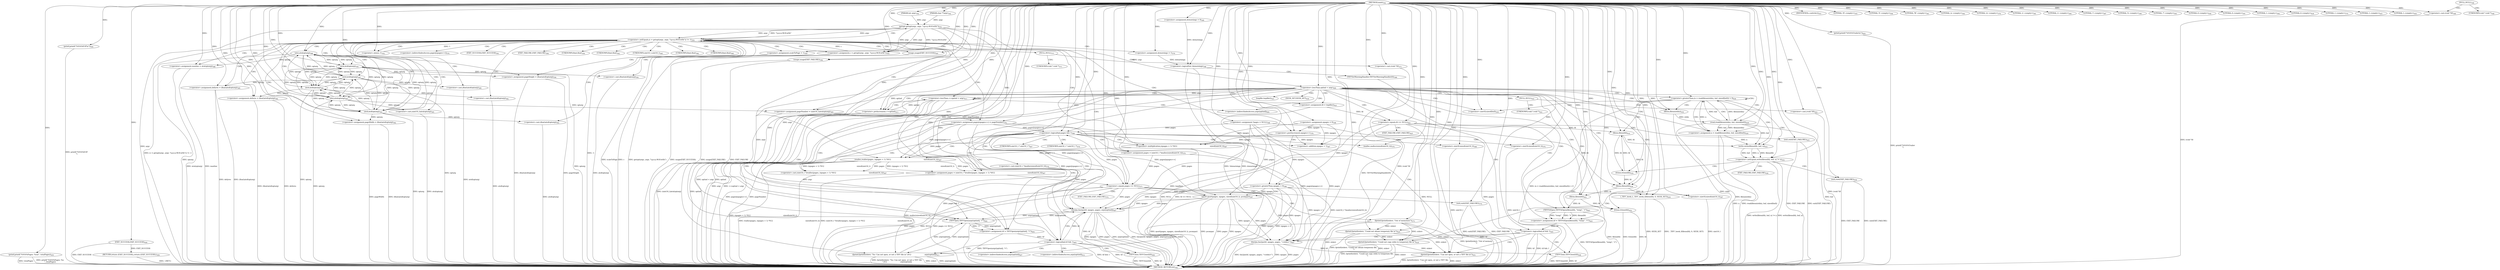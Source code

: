 digraph "main" {  
"10286" [label = <(METHOD,main)<SUB>342</SUB>> ]
"10604" [label = <(METHOD_RETURN,int)<SUB>342</SUB>> ]
"10287" [label = <(PARAM,int argc)<SUB>342</SUB>> ]
"10288" [label = <(PARAM,char **argv)<SUB>342</SUB>> ]
"10295" [label = <(&lt;operator&gt;.assignment,*pages = NULL)<SUB>348</SUB>> ]
"10302" [label = <(&lt;operator&gt;.assignment,npages = 0)<SUB>348</SUB>> ]
"10307" [label = <(&lt;operator&gt;.assignment,dowarnings = 0)<SUB>349</SUB>> ]
"10593" [label = <(printf,printf(&quot;%%%%Trailer\n&quot;))<SUB>454</SUB>> ]
"10595" [label = <(printf,printf(&quot;%%%%Pages: %u\n&quot;, totalPages))<SUB>455</SUB>> ]
"10598" [label = <(printf,printf(&quot;%%%%EOF\n&quot;))<SUB>456</SUB>> ]
"10600" [label = <(RETURN,return (EXIT_SUCCESS);,return (EXIT_SUCCESS);)<SUB>458</SUB>> ]
"10312" [label = <(&lt;operator&gt;.notEquals,(c = getopt(argc, argv, &quot;l:p:x:y:W:H:wSh&quot;)) != -1)<SUB>352</SUB>> ]
"10450" [label = <(&lt;operator&gt;.greaterThan,npages &gt; 0)<SUB>396</SUB>> ]
"10461" [label = <(&lt;operator&gt;.logicalNot,!dowarnings)<SUB>398</SUB>> ]
"10467" [label = <(&lt;operator&gt;.lessThan,optind &lt; argc)<SUB>400</SUB>> ]
"10601" [label = <(EXIT_SUCCESS,EXIT_SUCCESS)<SUB>458</SUB>> ]
"10322" [label = <(IDENTIFIER,c,switch(c))<SUB>353</SUB>> ]
"10454" [label = <(qsort,qsort(pages, npages, sizeof(uint16_t), pcompar))<SUB>397</SUB>> ]
"10464" [label = <(TIFFSetWarningHandler,TIFFSetWarningHandler(0))<SUB>399</SUB>> ]
"10299" [label = <(&lt;operator&gt;.cast,(void *)0)<SUB>348</SUB>> ]
"10313" [label = <(&lt;operator&gt;.assignment,c = getopt(argc, argv, &quot;l:p:x:y:W:H:wSh&quot;))<SUB>352</SUB>> ]
"10319" [label = <(&lt;operator&gt;.minus,-1)<SUB>352</SUB>> ]
"10325" [label = <(LITERAL,'H',&lt;empty&gt;)<SUB>355</SUB>> ]
"10326" [label = <(&lt;operator&gt;.assignment,pageHeight = (float)atof(optarg))<SUB>356</SUB>> ]
"10334" [label = <(LITERAL,'S',&lt;empty&gt;)<SUB>358</SUB>> ]
"10335" [label = <(&lt;operator&gt;.assignment,scaleToPage = 1)<SUB>359</SUB>> ]
"10340" [label = <(LITERAL,'W',&lt;empty&gt;)<SUB>361</SUB>> ]
"10341" [label = <(&lt;operator&gt;.assignment,pageWidth = (float)atof(optarg))<SUB>362</SUB>> ]
"10349" [label = <(LITERAL,'p',&lt;empty&gt;)<SUB>364</SUB>> ]
"10350" [label = <(&lt;operator&gt;.assignment,pageNumber = (uint16_t)atoi(optarg))<SUB>365</SUB>> ]
"10398" [label = <(&lt;operator&gt;.assignment,pages[npages++] = pageNumber)<SUB>376</SUB>> ]
"10406" [label = <(LITERAL,'w',&lt;empty&gt;)<SUB>378</SUB>> ]
"10407" [label = <(&lt;operator&gt;.assignment,dowarnings = 1)<SUB>379</SUB>> ]
"10412" [label = <(LITERAL,'x',&lt;empty&gt;)<SUB>381</SUB>> ]
"10413" [label = <(&lt;operator&gt;.assignment,defxres = (float)atof(optarg))<SUB>382</SUB>> ]
"10421" [label = <(LITERAL,'y',&lt;empty&gt;)<SUB>384</SUB>> ]
"10422" [label = <(&lt;operator&gt;.assignment,defyres = (float)atof(optarg))<SUB>385</SUB>> ]
"10430" [label = <(LITERAL,'l',&lt;empty&gt;)<SUB>387</SUB>> ]
"10431" [label = <(&lt;operator&gt;.assignment,maxline = atoi(optarg))<SUB>388</SUB>> ]
"10437" [label = <(LITERAL,'h',&lt;empty&gt;)<SUB>390</SUB>> ]
"10438" [label = <(usage,usage(EXIT_SUCCESS))<SUB>391</SUB>> ]
"10444" [label = <(LITERAL,'?',&lt;empty&gt;)<SUB>393</SUB>> ]
"10445" [label = <(usage,usage(EXIT_FAILURE))<SUB>394</SUB>> ]
"10502" [label = <(&lt;operator&gt;.lessThan,++optind &lt; argc)<SUB>413</SUB>> ]
"10511" [label = <(&lt;operator&gt;.assignment,fd = tmpfile())<SUB>421</SUB>> ]
"10560" [label = <(_TIFF_lseek_f,_TIFF_lseek_f(fileno(fd), 0, SEEK_SET))<SUB>439</SUB>> ]
"10567" [label = <(&lt;operator&gt;.assignment,tif = TIFFFdOpen(fileno(fd), &quot;temp&quot;, &quot;r&quot;))<SUB>443</SUB>> ]
"10591" [label = <(fclose,fclose(fd))<SUB>452</SUB>> ]
"10603" [label = <(LITERAL,0,&lt;empty&gt;)<SUB>458</SUB>> ]
"10315" [label = <(getopt,getopt(argc, argv, &quot;l:p:x:y:W:H:wSh&quot;))<SUB>352</SUB>> ]
"10357" [label = <(&lt;operator&gt;.logicalAnd,pages &amp;&amp; 1)<SUB>366</SUB>> ]
"10383" [label = <(&lt;operator&gt;.equals,pages == NULL)<SUB>371</SUB>> ]
"10457" [label = <(&lt;operator&gt;.sizeOf,sizeof(uint16_t))<SUB>397</SUB>> ]
"10473" [label = <(&lt;operator&gt;.assignment,tif = TIFFOpen(argv[optind], &quot;r&quot;))<SUB>404</SUB>> ]
"10515" [label = <(&lt;operator&gt;.equals,fd == NULL)<SUB>422</SUB>> ]
"10531" [label = <(&lt;operator&gt;.greaterThan,(n = read(fileno(stdin), buf, sizeof(buf))) &gt; 0)<SUB>430</SUB>> ]
"10575" [label = <(&lt;operator&gt;.logicalAnd,tif &amp;&amp; 1)<SUB>445</SUB>> ]
"10328" [label = <(&lt;operator&gt;.cast,(float)atof(optarg))<SUB>356</SUB>> ]
"10343" [label = <(&lt;operator&gt;.cast,(float)atof(optarg))<SUB>362</SUB>> ]
"10352" [label = <(&lt;operator&gt;.cast,(uint16_t)atoi(optarg))<SUB>365</SUB>> ]
"10361" [label = <(&lt;operator&gt;.assignment,pages = (uint16_t *)realloc(pages, (npages + 1) *\012                                                           sizeof(uint16_t)))<SUB>367</SUB>> ]
"10391" [label = <(fprintf,fprintf(stderr, &quot;Out of memory\n&quot;))<SUB>373</SUB>> ]
"10394" [label = <(exit,exit(EXIT_FAILURE))<SUB>374</SUB>> ]
"10415" [label = <(&lt;operator&gt;.cast,(float)atof(optarg))<SUB>382</SUB>> ]
"10424" [label = <(&lt;operator&gt;.cast,(float)atof(optarg))<SUB>385</SUB>> ]
"10433" [label = <(atoi,atoi(optarg))<SUB>388</SUB>> ]
"10481" [label = <(&lt;operator&gt;.logicalAnd,tif &amp;&amp; 1)<SUB>405</SUB>> ]
"10503" [label = <(&lt;operator&gt;.preIncrement,++optind)<SUB>413</SUB>> ]
"10523" [label = <(fprintf,fprintf(stderr, &quot;Could not obtain temporary file.\n&quot;))<SUB>424</SUB>> ]
"10526" [label = <(exit,exit(EXIT_FAILURE))<SUB>425</SUB>> ]
"10561" [label = <(fileno,fileno(fd))<SUB>439</SUB>> ]
"10569" [label = <(TIFFFdOpen,TIFFFdOpen(fileno(fd), &quot;temp&quot;, &quot;r&quot;))<SUB>443</SUB>> ]
"10579" [label = <(fax2ps,fax2ps(tif, npages, pages, &quot;&lt;stdin&gt;&quot;))<SUB>447</SUB>> ]
"10584" [label = <(TIFFClose,TIFFClose(tif))<SUB>448</SUB>> ]
"10330" [label = <(atof,atof(optarg))<SUB>356</SUB>> ]
"10345" [label = <(atof,atof(optarg))<SUB>362</SUB>> ]
"10354" [label = <(atoi,atoi(optarg))<SUB>365</SUB>> ]
"10375" [label = <(&lt;operator&gt;.assignment,pages = (uint16_t *)malloc(sizeof(uint16_t)))<SUB>370</SUB>> ]
"10401" [label = <(&lt;operator&gt;.postIncrement,npages++)<SUB>376</SUB>> ]
"10417" [label = <(atof,atof(optarg))<SUB>382</SUB>> ]
"10426" [label = <(atof,atof(optarg))<SUB>385</SUB>> ]
"10441" [label = <(LITERAL,0,&lt;empty&gt;)<SUB>391</SUB>> ]
"10448" [label = <(LITERAL,1,&lt;empty&gt;)<SUB>394</SUB>> ]
"10475" [label = <(TIFFOpen,TIFFOpen(argv[optind], &quot;r&quot;))<SUB>404</SUB>> ]
"10485" [label = <(fax2ps,fax2ps(tif, npages, pages, argv[optind]))<SUB>407</SUB>> ]
"10492" [label = <(TIFFClose,TIFFClose(tif))<SUB>408</SUB>> ]
"10532" [label = <(&lt;operator&gt;.assignment,n = read(fileno(stdin), buf, sizeof(buf)))<SUB>430</SUB>> ]
"10543" [label = <(&lt;operator&gt;.notEquals,write(fileno(fd), buf, n) != n)<SUB>432</SUB>> ]
"10566" [label = <(LITERAL,0,&lt;empty&gt;)<SUB>439</SUB>> ]
"10570" [label = <(fileno,fileno(fd))<SUB>443</SUB>> ]
"10588" [label = <(fprintf,fprintf(stderr, &quot;Can not open, or not a TIFF file.\n&quot;))<SUB>451</SUB>> ]
"10363" [label = <(&lt;operator&gt;.cast,(uint16_t *)realloc(pages, (npages + 1) *\012                                                           sizeof(uint16_t)))<SUB>367</SUB>> ]
"10387" [label = <(&lt;operator&gt;.cast,(void *)0)<SUB>371</SUB>> ]
"10496" [label = <(fprintf,fprintf(stderr, &quot;%s: Can not open, or not a TIFF file.\n&quot;,\012                        argv[optind]))<SUB>411</SUB>> ]
"10519" [label = <(&lt;operator&gt;.cast,(void *)0)<SUB>422</SUB>> ]
"10534" [label = <(read,read(fileno(stdin), buf, sizeof(buf)))<SUB>430</SUB>> ]
"10551" [label = <(fclose,fclose(fd))<SUB>434</SUB>> ]
"10553" [label = <(fprintf,fprintf(stderr, &quot;Could not copy stdin to temporary file.\n&quot;))<SUB>435</SUB>> ]
"10556" [label = <(exit,exit(EXIT_FAILURE))<SUB>436</SUB>> ]
"10365" [label = <(realloc,realloc(pages, (npages + 1) *\012                                                           sizeof(uint16_t)))<SUB>367</SUB>> ]
"10377" [label = <(&lt;operator&gt;.cast,(uint16_t *)malloc(sizeof(uint16_t)))<SUB>370</SUB>> ]
"10397" [label = <(LITERAL,1,&lt;empty&gt;)<SUB>374</SUB>> ]
"10529" [label = <(LITERAL,1,&lt;empty&gt;)<SUB>425</SUB>> ]
"10535" [label = <(fileno,fileno(stdin))<SUB>430</SUB>> ]
"10538" [label = <(&lt;operator&gt;.sizeOf,sizeof(buf))<SUB>430</SUB>> ]
"10544" [label = <(write,write(fileno(fd), buf, n))<SUB>432</SUB>> ]
"10367" [label = <(&lt;operator&gt;.multiplication,(npages + 1) *\012                                                           sizeof(uint16_t))<SUB>367</SUB>> ]
"10379" [label = <(malloc,malloc(sizeof(uint16_t)))<SUB>370</SUB>> ]
"10545" [label = <(fileno,fileno(fd))<SUB>432</SUB>> ]
"10368" [label = <(&lt;operator&gt;.addition,npages + 1)<SUB>367</SUB>> ]
"10371" [label = <(&lt;operator&gt;.sizeOf,sizeof(uint16_t))<SUB>368</SUB>> ]
"10380" [label = <(&lt;operator&gt;.sizeOf,sizeof(uint16_t))<SUB>370</SUB>> ]
"10559" [label = <(LITERAL,1,&lt;empty&gt;)<SUB>436</SUB>> ]
"10297" [label = <(NULL,NULL)<SUB>348</SUB>> ]
"10300" [label = <(UNKNOWN,void *,void *)<SUB>348</SUB>> ]
"10399" [label = <(&lt;operator&gt;.indirectIndexAccess,pages[npages++])<SUB>376</SUB>> ]
"10439" [label = <(EXIT_SUCCESS,EXIT_SUCCESS)<SUB>391</SUB>> ]
"10446" [label = <(EXIT_FAILURE,EXIT_FAILURE)<SUB>394</SUB>> ]
"10513" [label = <(tmpfile,tmpfile())<SUB>421</SUB>> ]
"10564" [label = <(SEEK_SET,SEEK_SET)<SUB>439</SUB>> ]
"10329" [label = <(UNKNOWN,float,float)<SUB>356</SUB>> ]
"10344" [label = <(UNKNOWN,float,float)<SUB>362</SUB>> ]
"10353" [label = <(UNKNOWN,uint16_t,uint16_t)<SUB>365</SUB>> ]
"10385" [label = <(NULL,NULL)<SUB>371</SUB>> ]
"10416" [label = <(UNKNOWN,float,float)<SUB>382</SUB>> ]
"10425" [label = <(UNKNOWN,float,float)<SUB>385</SUB>> ]
"10517" [label = <(NULL,NULL)<SUB>422</SUB>> ]
"10395" [label = <(EXIT_FAILURE,EXIT_FAILURE)<SUB>374</SUB>> ]
"10476" [label = <(&lt;operator&gt;.indirectIndexAccess,argv[optind])<SUB>404</SUB>> ]
"10527" [label = <(EXIT_FAILURE,EXIT_FAILURE)<SUB>425</SUB>> ]
"10364" [label = <(UNKNOWN,uint16_t *,uint16_t *)<SUB>367</SUB>> ]
"10489" [label = <(&lt;operator&gt;.indirectIndexAccess,argv[optind])<SUB>407</SUB>> ]
"10378" [label = <(UNKNOWN,uint16_t *,uint16_t *)<SUB>370</SUB>> ]
"10388" [label = <(UNKNOWN,void *,void *)<SUB>371</SUB>> ]
"10499" [label = <(&lt;operator&gt;.indirectIndexAccess,argv[optind])<SUB>412</SUB>> ]
"10520" [label = <(UNKNOWN,void *,void *)<SUB>422</SUB>> ]
"10557" [label = <(EXIT_FAILURE,EXIT_FAILURE)<SUB>436</SUB>> ]
  "10600" -> "10604"  [ label = "DDG: &lt;RET&gt;"] 
  "10295" -> "10604"  [ label = "DDG: pages"] 
  "10295" -> "10604"  [ label = "DDG: NULL"] 
  "10299" -> "10604"  [ label = "DDG: (void *)0"] 
  "10313" -> "10604"  [ label = "DDG: c"] 
  "10315" -> "10604"  [ label = "DDG: argv"] 
  "10313" -> "10604"  [ label = "DDG: getopt(argc, argv, &quot;l:p:x:y:W:H:wSh&quot;)"] 
  "10312" -> "10604"  [ label = "DDG: -1"] 
  "10312" -> "10604"  [ label = "DDG: (c = getopt(argc, argv, &quot;l:p:x:y:W:H:wSh&quot;)) != -1"] 
  "10450" -> "10604"  [ label = "DDG: npages"] 
  "10450" -> "10604"  [ label = "DDG: npages &gt; 0"] 
  "10454" -> "10604"  [ label = "DDG: pages"] 
  "10454" -> "10604"  [ label = "DDG: npages"] 
  "10457" -> "10604"  [ label = "DDG: uint16_t"] 
  "10454" -> "10604"  [ label = "DDG: qsort(pages, npages, sizeof(uint16_t), pcompar)"] 
  "10461" -> "10604"  [ label = "DDG: dowarnings"] 
  "10461" -> "10604"  [ label = "DDG: !dowarnings"] 
  "10464" -> "10604"  [ label = "DDG: TIFFSetWarningHandler(0)"] 
  "10467" -> "10604"  [ label = "DDG: optind"] 
  "10467" -> "10604"  [ label = "DDG: argc"] 
  "10467" -> "10604"  [ label = "DDG: optind &lt; argc"] 
  "10511" -> "10604"  [ label = "DDG: tmpfile()"] 
  "10515" -> "10604"  [ label = "DDG: NULL"] 
  "10519" -> "10604"  [ label = "DDG: (void *)0"] 
  "10515" -> "10604"  [ label = "DDG: fd == NULL"] 
  "10523" -> "10604"  [ label = "DDG: stderr"] 
  "10523" -> "10604"  [ label = "DDG: fprintf(stderr, &quot;Could not obtain temporary file.\n&quot;)"] 
  "10526" -> "10604"  [ label = "DDG: EXIT_FAILURE"] 
  "10526" -> "10604"  [ label = "DDG: exit(EXIT_FAILURE)"] 
  "10532" -> "10604"  [ label = "DDG: n"] 
  "10534" -> "10604"  [ label = "DDG: fileno(stdin)"] 
  "10534" -> "10604"  [ label = "DDG: buf"] 
  "10532" -> "10604"  [ label = "DDG: read(fileno(stdin), buf, sizeof(buf))"] 
  "10531" -> "10604"  [ label = "DDG: (n = read(fileno(stdin), buf, sizeof(buf))) &gt; 0"] 
  "10560" -> "10604"  [ label = "DDG: SEEK_SET"] 
  "10560" -> "10604"  [ label = "DDG: _TIFF_lseek_f(fileno(fd), 0, SEEK_SET)"] 
  "10569" -> "10604"  [ label = "DDG: fileno(fd)"] 
  "10567" -> "10604"  [ label = "DDG: TIFFFdOpen(fileno(fd), &quot;temp&quot;, &quot;r&quot;)"] 
  "10575" -> "10604"  [ label = "DDG: tif"] 
  "10575" -> "10604"  [ label = "DDG: tif &amp;&amp; 1"] 
  "10588" -> "10604"  [ label = "DDG: stderr"] 
  "10588" -> "10604"  [ label = "DDG: fprintf(stderr, &quot;Can not open, or not a TIFF file.\n&quot;)"] 
  "10579" -> "10604"  [ label = "DDG: npages"] 
  "10579" -> "10604"  [ label = "DDG: pages"] 
  "10579" -> "10604"  [ label = "DDG: fax2ps(tif, npages, pages, &quot;&lt;stdin&gt;&quot;)"] 
  "10584" -> "10604"  [ label = "DDG: tif"] 
  "10584" -> "10604"  [ label = "DDG: TIFFClose(tif)"] 
  "10591" -> "10604"  [ label = "DDG: fd"] 
  "10591" -> "10604"  [ label = "DDG: fclose(fd)"] 
  "10543" -> "10604"  [ label = "DDG: write(fileno(fd), buf, n)"] 
  "10543" -> "10604"  [ label = "DDG: write(fileno(fd), buf, n) != n"] 
  "10553" -> "10604"  [ label = "DDG: stderr"] 
  "10553" -> "10604"  [ label = "DDG: fprintf(stderr, &quot;Could not copy stdin to temporary file.\n&quot;)"] 
  "10556" -> "10604"  [ label = "DDG: EXIT_FAILURE"] 
  "10556" -> "10604"  [ label = "DDG: exit(EXIT_FAILURE)"] 
  "10473" -> "10604"  [ label = "DDG: TIFFOpen(argv[optind], &quot;r&quot;)"] 
  "10481" -> "10604"  [ label = "DDG: tif"] 
  "10481" -> "10604"  [ label = "DDG: tif &amp;&amp; 1"] 
  "10496" -> "10604"  [ label = "DDG: stderr"] 
  "10496" -> "10604"  [ label = "DDG: argv[optind]"] 
  "10496" -> "10604"  [ label = "DDG: fprintf(stderr, &quot;%s: Can not open, or not a TIFF file.\n&quot;,\012                        argv[optind])"] 
  "10485" -> "10604"  [ label = "DDG: npages"] 
  "10485" -> "10604"  [ label = "DDG: pages"] 
  "10485" -> "10604"  [ label = "DDG: argv[optind]"] 
  "10485" -> "10604"  [ label = "DDG: fax2ps(tif, npages, pages, argv[optind])"] 
  "10492" -> "10604"  [ label = "DDG: tif"] 
  "10492" -> "10604"  [ label = "DDG: TIFFClose(tif)"] 
  "10503" -> "10604"  [ label = "DDG: optind"] 
  "10502" -> "10604"  [ label = "DDG: argc"] 
  "10502" -> "10604"  [ label = "DDG: ++optind &lt; argc"] 
  "10593" -> "10604"  [ label = "DDG: printf(&quot;%%%%Trailer\n&quot;)"] 
  "10595" -> "10604"  [ label = "DDG: printf(&quot;%%%%Pages: %u\n&quot;, totalPages)"] 
  "10598" -> "10604"  [ label = "DDG: printf(&quot;%%%%EOF\n&quot;)"] 
  "10601" -> "10604"  [ label = "DDG: EXIT_SUCCESS"] 
  "10445" -> "10604"  [ label = "DDG: EXIT_FAILURE"] 
  "10445" -> "10604"  [ label = "DDG: usage(EXIT_FAILURE)"] 
  "10438" -> "10604"  [ label = "DDG: usage(EXIT_SUCCESS)"] 
  "10433" -> "10604"  [ label = "DDG: optarg"] 
  "10431" -> "10604"  [ label = "DDG: atoi(optarg)"] 
  "10426" -> "10604"  [ label = "DDG: optarg"] 
  "10424" -> "10604"  [ label = "DDG: atof(optarg)"] 
  "10422" -> "10604"  [ label = "DDG: (float)atof(optarg)"] 
  "10417" -> "10604"  [ label = "DDG: optarg"] 
  "10415" -> "10604"  [ label = "DDG: atof(optarg)"] 
  "10413" -> "10604"  [ label = "DDG: (float)atof(optarg)"] 
  "10354" -> "10604"  [ label = "DDG: optarg"] 
  "10352" -> "10604"  [ label = "DDG: atoi(optarg)"] 
  "10350" -> "10604"  [ label = "DDG: (uint16_t)atoi(optarg)"] 
  "10357" -> "10604"  [ label = "DDG: pages &amp;&amp; 1"] 
  "10380" -> "10604"  [ label = "DDG: uint16_t"] 
  "10377" -> "10604"  [ label = "DDG: malloc(sizeof(uint16_t))"] 
  "10375" -> "10604"  [ label = "DDG: (uint16_t *)malloc(sizeof(uint16_t))"] 
  "10367" -> "10604"  [ label = "DDG: npages + 1"] 
  "10371" -> "10604"  [ label = "DDG: uint16_t"] 
  "10365" -> "10604"  [ label = "DDG: (npages + 1) *\012                                                           sizeof(uint16_t)"] 
  "10363" -> "10604"  [ label = "DDG: realloc(pages, (npages + 1) *\012                                                           sizeof(uint16_t))"] 
  "10361" -> "10604"  [ label = "DDG: (uint16_t *)realloc(pages, (npages + 1) *\012                                                           sizeof(uint16_t))"] 
  "10383" -> "10604"  [ label = "DDG: pages"] 
  "10383" -> "10604"  [ label = "DDG: NULL"] 
  "10387" -> "10604"  [ label = "DDG: (void *)0"] 
  "10383" -> "10604"  [ label = "DDG: pages == NULL"] 
  "10391" -> "10604"  [ label = "DDG: stderr"] 
  "10391" -> "10604"  [ label = "DDG: fprintf(stderr, &quot;Out of memory\n&quot;)"] 
  "10394" -> "10604"  [ label = "DDG: EXIT_FAILURE"] 
  "10394" -> "10604"  [ label = "DDG: exit(EXIT_FAILURE)"] 
  "10398" -> "10604"  [ label = "DDG: pages[npages++]"] 
  "10398" -> "10604"  [ label = "DDG: pageNumber"] 
  "10345" -> "10604"  [ label = "DDG: optarg"] 
  "10343" -> "10604"  [ label = "DDG: atof(optarg)"] 
  "10341" -> "10604"  [ label = "DDG: (float)atof(optarg)"] 
  "10330" -> "10604"  [ label = "DDG: optarg"] 
  "10328" -> "10604"  [ label = "DDG: atof(optarg)"] 
  "10326" -> "10604"  [ label = "DDG: (float)atof(optarg)"] 
  "10535" -> "10604"  [ label = "DDG: stdin"] 
  "10341" -> "10604"  [ label = "DDG: pageWidth"] 
  "10335" -> "10604"  [ label = "DDG: scaleToPage"] 
  "10595" -> "10604"  [ label = "DDG: totalPages"] 
  "10431" -> "10604"  [ label = "DDG: maxline"] 
  "10413" -> "10604"  [ label = "DDG: defxres"] 
  "10326" -> "10604"  [ label = "DDG: pageHeight"] 
  "10422" -> "10604"  [ label = "DDG: defyres"] 
  "10454" -> "10604"  [ label = "DDG: pcompar"] 
  "10286" -> "10287"  [ label = "DDG: "] 
  "10286" -> "10288"  [ label = "DDG: "] 
  "10286" -> "10295"  [ label = "DDG: "] 
  "10286" -> "10302"  [ label = "DDG: "] 
  "10286" -> "10307"  [ label = "DDG: "] 
  "10601" -> "10600"  [ label = "DDG: EXIT_SUCCESS"] 
  "10286" -> "10593"  [ label = "DDG: "] 
  "10286" -> "10595"  [ label = "DDG: "] 
  "10286" -> "10598"  [ label = "DDG: "] 
  "10286" -> "10601"  [ label = "DDG: "] 
  "10313" -> "10312"  [ label = "DDG: c"] 
  "10315" -> "10312"  [ label = "DDG: argc"] 
  "10315" -> "10312"  [ label = "DDG: argv"] 
  "10315" -> "10312"  [ label = "DDG: &quot;l:p:x:y:W:H:wSh&quot;"] 
  "10319" -> "10312"  [ label = "DDG: 1"] 
  "10286" -> "10322"  [ label = "DDG: "] 
  "10302" -> "10450"  [ label = "DDG: npages"] 
  "10401" -> "10450"  [ label = "DDG: npages"] 
  "10286" -> "10450"  [ label = "DDG: "] 
  "10307" -> "10461"  [ label = "DDG: dowarnings"] 
  "10407" -> "10461"  [ label = "DDG: dowarnings"] 
  "10286" -> "10461"  [ label = "DDG: "] 
  "10286" -> "10467"  [ label = "DDG: "] 
  "10315" -> "10467"  [ label = "DDG: argc"] 
  "10286" -> "10299"  [ label = "DDG: "] 
  "10286" -> "10313"  [ label = "DDG: "] 
  "10315" -> "10313"  [ label = "DDG: argc"] 
  "10315" -> "10313"  [ label = "DDG: argv"] 
  "10315" -> "10313"  [ label = "DDG: &quot;l:p:x:y:W:H:wSh&quot;"] 
  "10286" -> "10319"  [ label = "DDG: "] 
  "10286" -> "10325"  [ label = "DDG: "] 
  "10330" -> "10326"  [ label = "DDG: optarg"] 
  "10286" -> "10334"  [ label = "DDG: "] 
  "10286" -> "10335"  [ label = "DDG: "] 
  "10286" -> "10340"  [ label = "DDG: "] 
  "10345" -> "10341"  [ label = "DDG: optarg"] 
  "10286" -> "10349"  [ label = "DDG: "] 
  "10354" -> "10350"  [ label = "DDG: optarg"] 
  "10350" -> "10398"  [ label = "DDG: pageNumber"] 
  "10286" -> "10398"  [ label = "DDG: "] 
  "10286" -> "10406"  [ label = "DDG: "] 
  "10286" -> "10407"  [ label = "DDG: "] 
  "10286" -> "10412"  [ label = "DDG: "] 
  "10417" -> "10413"  [ label = "DDG: optarg"] 
  "10286" -> "10421"  [ label = "DDG: "] 
  "10426" -> "10422"  [ label = "DDG: optarg"] 
  "10286" -> "10430"  [ label = "DDG: "] 
  "10433" -> "10431"  [ label = "DDG: optarg"] 
  "10286" -> "10437"  [ label = "DDG: "] 
  "10286" -> "10444"  [ label = "DDG: "] 
  "10295" -> "10454"  [ label = "DDG: pages"] 
  "10383" -> "10454"  [ label = "DDG: pages"] 
  "10398" -> "10454"  [ label = "DDG: pages[npages++]"] 
  "10286" -> "10454"  [ label = "DDG: "] 
  "10450" -> "10454"  [ label = "DDG: npages"] 
  "10286" -> "10464"  [ label = "DDG: "] 
  "10286" -> "10511"  [ label = "DDG: "] 
  "10569" -> "10567"  [ label = "DDG: fileno(fd)"] 
  "10569" -> "10567"  [ label = "DDG: &quot;temp&quot;"] 
  "10569" -> "10567"  [ label = "DDG: &quot;r&quot;"] 
  "10286" -> "10603"  [ label = "DDG: "] 
  "10287" -> "10315"  [ label = "DDG: argc"] 
  "10286" -> "10315"  [ label = "DDG: "] 
  "10288" -> "10315"  [ label = "DDG: argv"] 
  "10286" -> "10326"  [ label = "DDG: "] 
  "10286" -> "10341"  [ label = "DDG: "] 
  "10286" -> "10350"  [ label = "DDG: "] 
  "10286" -> "10413"  [ label = "DDG: "] 
  "10286" -> "10422"  [ label = "DDG: "] 
  "10286" -> "10431"  [ label = "DDG: "] 
  "10286" -> "10438"  [ label = "DDG: "] 
  "10286" -> "10445"  [ label = "DDG: "] 
  "10286" -> "10457"  [ label = "DDG: "] 
  "10475" -> "10473"  [ label = "DDG: argv[optind]"] 
  "10475" -> "10473"  [ label = "DDG: &quot;r&quot;"] 
  "10503" -> "10502"  [ label = "DDG: optind"] 
  "10467" -> "10502"  [ label = "DDG: argc"] 
  "10286" -> "10502"  [ label = "DDG: "] 
  "10561" -> "10560"  [ label = "DDG: fd"] 
  "10286" -> "10560"  [ label = "DDG: "] 
  "10286" -> "10567"  [ label = "DDG: "] 
  "10570" -> "10591"  [ label = "DDG: fd"] 
  "10286" -> "10591"  [ label = "DDG: "] 
  "10330" -> "10328"  [ label = "DDG: optarg"] 
  "10345" -> "10343"  [ label = "DDG: optarg"] 
  "10354" -> "10352"  [ label = "DDG: optarg"] 
  "10295" -> "10357"  [ label = "DDG: pages"] 
  "10383" -> "10357"  [ label = "DDG: pages"] 
  "10398" -> "10357"  [ label = "DDG: pages[npages++]"] 
  "10286" -> "10357"  [ label = "DDG: "] 
  "10365" -> "10361"  [ label = "DDG: pages"] 
  "10365" -> "10361"  [ label = "DDG: (npages + 1) *\012                                                           sizeof(uint16_t)"] 
  "10375" -> "10383"  [ label = "DDG: pages"] 
  "10361" -> "10383"  [ label = "DDG: pages"] 
  "10398" -> "10383"  [ label = "DDG: pages[npages++]"] 
  "10286" -> "10383"  [ label = "DDG: "] 
  "10417" -> "10415"  [ label = "DDG: optarg"] 
  "10426" -> "10424"  [ label = "DDG: optarg"] 
  "10426" -> "10433"  [ label = "DDG: optarg"] 
  "10417" -> "10433"  [ label = "DDG: optarg"] 
  "10354" -> "10433"  [ label = "DDG: optarg"] 
  "10345" -> "10433"  [ label = "DDG: optarg"] 
  "10330" -> "10433"  [ label = "DDG: optarg"] 
  "10286" -> "10433"  [ label = "DDG: "] 
  "10286" -> "10473"  [ label = "DDG: "] 
  "10467" -> "10503"  [ label = "DDG: optind"] 
  "10286" -> "10503"  [ label = "DDG: "] 
  "10511" -> "10515"  [ label = "DDG: fd"] 
  "10286" -> "10515"  [ label = "DDG: "] 
  "10532" -> "10531"  [ label = "DDG: n"] 
  "10534" -> "10531"  [ label = "DDG: fileno(stdin)"] 
  "10534" -> "10531"  [ label = "DDG: buf"] 
  "10286" -> "10531"  [ label = "DDG: "] 
  "10515" -> "10561"  [ label = "DDG: fd"] 
  "10545" -> "10561"  [ label = "DDG: fd"] 
  "10551" -> "10561"  [ label = "DDG: fd"] 
  "10286" -> "10561"  [ label = "DDG: "] 
  "10570" -> "10569"  [ label = "DDG: fd"] 
  "10286" -> "10569"  [ label = "DDG: "] 
  "10567" -> "10575"  [ label = "DDG: tif"] 
  "10286" -> "10575"  [ label = "DDG: "] 
  "10433" -> "10330"  [ label = "DDG: optarg"] 
  "10426" -> "10330"  [ label = "DDG: optarg"] 
  "10417" -> "10330"  [ label = "DDG: optarg"] 
  "10354" -> "10330"  [ label = "DDG: optarg"] 
  "10345" -> "10330"  [ label = "DDG: optarg"] 
  "10286" -> "10330"  [ label = "DDG: "] 
  "10433" -> "10345"  [ label = "DDG: optarg"] 
  "10426" -> "10345"  [ label = "DDG: optarg"] 
  "10417" -> "10345"  [ label = "DDG: optarg"] 
  "10354" -> "10345"  [ label = "DDG: optarg"] 
  "10330" -> "10345"  [ label = "DDG: optarg"] 
  "10286" -> "10345"  [ label = "DDG: "] 
  "10433" -> "10354"  [ label = "DDG: optarg"] 
  "10426" -> "10354"  [ label = "DDG: optarg"] 
  "10417" -> "10354"  [ label = "DDG: optarg"] 
  "10345" -> "10354"  [ label = "DDG: optarg"] 
  "10330" -> "10354"  [ label = "DDG: optarg"] 
  "10286" -> "10354"  [ label = "DDG: "] 
  "10286" -> "10361"  [ label = "DDG: "] 
  "10286" -> "10391"  [ label = "DDG: "] 
  "10286" -> "10394"  [ label = "DDG: "] 
  "10302" -> "10401"  [ label = "DDG: npages"] 
  "10286" -> "10401"  [ label = "DDG: "] 
  "10433" -> "10417"  [ label = "DDG: optarg"] 
  "10426" -> "10417"  [ label = "DDG: optarg"] 
  "10354" -> "10417"  [ label = "DDG: optarg"] 
  "10345" -> "10417"  [ label = "DDG: optarg"] 
  "10330" -> "10417"  [ label = "DDG: optarg"] 
  "10286" -> "10417"  [ label = "DDG: "] 
  "10433" -> "10426"  [ label = "DDG: optarg"] 
  "10417" -> "10426"  [ label = "DDG: optarg"] 
  "10354" -> "10426"  [ label = "DDG: optarg"] 
  "10345" -> "10426"  [ label = "DDG: optarg"] 
  "10330" -> "10426"  [ label = "DDG: optarg"] 
  "10286" -> "10426"  [ label = "DDG: "] 
  "10286" -> "10441"  [ label = "DDG: "] 
  "10286" -> "10448"  [ label = "DDG: "] 
  "10315" -> "10475"  [ label = "DDG: argv"] 
  "10496" -> "10475"  [ label = "DDG: argv[optind]"] 
  "10485" -> "10475"  [ label = "DDG: argv[optind]"] 
  "10286" -> "10475"  [ label = "DDG: "] 
  "10473" -> "10481"  [ label = "DDG: tif"] 
  "10286" -> "10481"  [ label = "DDG: "] 
  "10391" -> "10523"  [ label = "DDG: stderr"] 
  "10286" -> "10523"  [ label = "DDG: "] 
  "10286" -> "10526"  [ label = "DDG: "] 
  "10286" -> "10532"  [ label = "DDG: "] 
  "10534" -> "10532"  [ label = "DDG: fileno(stdin)"] 
  "10534" -> "10532"  [ label = "DDG: buf"] 
  "10286" -> "10566"  [ label = "DDG: "] 
  "10561" -> "10570"  [ label = "DDG: fd"] 
  "10286" -> "10570"  [ label = "DDG: "] 
  "10575" -> "10579"  [ label = "DDG: tif"] 
  "10286" -> "10579"  [ label = "DDG: "] 
  "10450" -> "10579"  [ label = "DDG: npages"] 
  "10454" -> "10579"  [ label = "DDG: npages"] 
  "10295" -> "10579"  [ label = "DDG: pages"] 
  "10454" -> "10579"  [ label = "DDG: pages"] 
  "10383" -> "10579"  [ label = "DDG: pages"] 
  "10398" -> "10579"  [ label = "DDG: pages[npages++]"] 
  "10579" -> "10584"  [ label = "DDG: tif"] 
  "10286" -> "10584"  [ label = "DDG: "] 
  "10365" -> "10363"  [ label = "DDG: pages"] 
  "10365" -> "10363"  [ label = "DDG: (npages + 1) *\012                                                           sizeof(uint16_t)"] 
  "10286" -> "10375"  [ label = "DDG: "] 
  "10286" -> "10387"  [ label = "DDG: "] 
  "10481" -> "10485"  [ label = "DDG: tif"] 
  "10286" -> "10485"  [ label = "DDG: "] 
  "10450" -> "10485"  [ label = "DDG: npages"] 
  "10454" -> "10485"  [ label = "DDG: npages"] 
  "10295" -> "10485"  [ label = "DDG: pages"] 
  "10454" -> "10485"  [ label = "DDG: pages"] 
  "10383" -> "10485"  [ label = "DDG: pages"] 
  "10398" -> "10485"  [ label = "DDG: pages[npages++]"] 
  "10315" -> "10485"  [ label = "DDG: argv"] 
  "10475" -> "10485"  [ label = "DDG: argv[optind]"] 
  "10485" -> "10492"  [ label = "DDG: tif"] 
  "10286" -> "10492"  [ label = "DDG: "] 
  "10286" -> "10519"  [ label = "DDG: "] 
  "10535" -> "10534"  [ label = "DDG: stdin"] 
  "10286" -> "10534"  [ label = "DDG: "] 
  "10544" -> "10543"  [ label = "DDG: fileno(fd)"] 
  "10544" -> "10543"  [ label = "DDG: buf"] 
  "10544" -> "10543"  [ label = "DDG: n"] 
  "10286" -> "10543"  [ label = "DDG: "] 
  "10523" -> "10588"  [ label = "DDG: stderr"] 
  "10553" -> "10588"  [ label = "DDG: stderr"] 
  "10391" -> "10588"  [ label = "DDG: stderr"] 
  "10286" -> "10588"  [ label = "DDG: "] 
  "10357" -> "10365"  [ label = "DDG: pages"] 
  "10398" -> "10365"  [ label = "DDG: pages[npages++]"] 
  "10286" -> "10365"  [ label = "DDG: "] 
  "10367" -> "10365"  [ label = "DDG: npages + 1"] 
  "10286" -> "10397"  [ label = "DDG: "] 
  "10391" -> "10496"  [ label = "DDG: stderr"] 
  "10286" -> "10496"  [ label = "DDG: "] 
  "10315" -> "10496"  [ label = "DDG: argv"] 
  "10475" -> "10496"  [ label = "DDG: argv[optind]"] 
  "10286" -> "10529"  [ label = "DDG: "] 
  "10286" -> "10535"  [ label = "DDG: "] 
  "10286" -> "10538"  [ label = "DDG: "] 
  "10545" -> "10544"  [ label = "DDG: fd"] 
  "10534" -> "10544"  [ label = "DDG: buf"] 
  "10286" -> "10544"  [ label = "DDG: "] 
  "10532" -> "10544"  [ label = "DDG: n"] 
  "10545" -> "10551"  [ label = "DDG: fd"] 
  "10286" -> "10551"  [ label = "DDG: "] 
  "10523" -> "10553"  [ label = "DDG: stderr"] 
  "10391" -> "10553"  [ label = "DDG: stderr"] 
  "10286" -> "10553"  [ label = "DDG: "] 
  "10286" -> "10556"  [ label = "DDG: "] 
  "10302" -> "10367"  [ label = "DDG: npages"] 
  "10401" -> "10367"  [ label = "DDG: npages"] 
  "10286" -> "10367"  [ label = "DDG: "] 
  "10286" -> "10379"  [ label = "DDG: "] 
  "10515" -> "10545"  [ label = "DDG: fd"] 
  "10551" -> "10545"  [ label = "DDG: fd"] 
  "10286" -> "10545"  [ label = "DDG: "] 
  "10302" -> "10368"  [ label = "DDG: npages"] 
  "10401" -> "10368"  [ label = "DDG: npages"] 
  "10286" -> "10368"  [ label = "DDG: "] 
  "10286" -> "10371"  [ label = "DDG: "] 
  "10286" -> "10380"  [ label = "DDG: "] 
  "10286" -> "10559"  [ label = "DDG: "] 
  "10297" -> "10300"  [ label = "CDG: "] 
  "10297" -> "10299"  [ label = "CDG: "] 
  "10312" -> "10315"  [ label = "CDG: "] 
  "10312" -> "10313"  [ label = "CDG: "] 
  "10312" -> "10312"  [ label = "CDG: "] 
  "10312" -> "10319"  [ label = "CDG: "] 
  "10312" -> "10357"  [ label = "CDG: "] 
  "10312" -> "10343"  [ label = "CDG: "] 
  "10312" -> "10329"  [ label = "CDG: "] 
  "10312" -> "10416"  [ label = "CDG: "] 
  "10312" -> "10431"  [ label = "CDG: "] 
  "10312" -> "10407"  [ label = "CDG: "] 
  "10312" -> "10328"  [ label = "CDG: "] 
  "10312" -> "10422"  [ label = "CDG: "] 
  "10312" -> "10353"  [ label = "CDG: "] 
  "10312" -> "10398"  [ label = "CDG: "] 
  "10312" -> "10415"  [ label = "CDG: "] 
  "10312" -> "10354"  [ label = "CDG: "] 
  "10312" -> "10385"  [ label = "CDG: "] 
  "10312" -> "10438"  [ label = "CDG: "] 
  "10312" -> "10383"  [ label = "CDG: "] 
  "10312" -> "10341"  [ label = "CDG: "] 
  "10312" -> "10417"  [ label = "CDG: "] 
  "10312" -> "10401"  [ label = "CDG: "] 
  "10312" -> "10433"  [ label = "CDG: "] 
  "10312" -> "10326"  [ label = "CDG: "] 
  "10312" -> "10352"  [ label = "CDG: "] 
  "10312" -> "10446"  [ label = "CDG: "] 
  "10312" -> "10330"  [ label = "CDG: "] 
  "10312" -> "10439"  [ label = "CDG: "] 
  "10312" -> "10345"  [ label = "CDG: "] 
  "10312" -> "10413"  [ label = "CDG: "] 
  "10312" -> "10424"  [ label = "CDG: "] 
  "10312" -> "10445"  [ label = "CDG: "] 
  "10312" -> "10426"  [ label = "CDG: "] 
  "10312" -> "10425"  [ label = "CDG: "] 
  "10312" -> "10399"  [ label = "CDG: "] 
  "10312" -> "10335"  [ label = "CDG: "] 
  "10312" -> "10344"  [ label = "CDG: "] 
  "10312" -> "10350"  [ label = "CDG: "] 
  "10450" -> "10454"  [ label = "CDG: "] 
  "10450" -> "10457"  [ label = "CDG: "] 
  "10461" -> "10464"  [ label = "CDG: "] 
  "10467" -> "10511"  [ label = "CDG: "] 
  "10467" -> "10517"  [ label = "CDG: "] 
  "10467" -> "10503"  [ label = "CDG: "] 
  "10467" -> "10515"  [ label = "CDG: "] 
  "10467" -> "10567"  [ label = "CDG: "] 
  "10467" -> "10473"  [ label = "CDG: "] 
  "10467" -> "10535"  [ label = "CDG: "] 
  "10467" -> "10534"  [ label = "CDG: "] 
  "10467" -> "10475"  [ label = "CDG: "] 
  "10467" -> "10561"  [ label = "CDG: "] 
  "10467" -> "10502"  [ label = "CDG: "] 
  "10467" -> "10575"  [ label = "CDG: "] 
  "10467" -> "10476"  [ label = "CDG: "] 
  "10467" -> "10570"  [ label = "CDG: "] 
  "10467" -> "10538"  [ label = "CDG: "] 
  "10467" -> "10481"  [ label = "CDG: "] 
  "10467" -> "10591"  [ label = "CDG: "] 
  "10467" -> "10531"  [ label = "CDG: "] 
  "10467" -> "10569"  [ label = "CDG: "] 
  "10467" -> "10564"  [ label = "CDG: "] 
  "10467" -> "10532"  [ label = "CDG: "] 
  "10467" -> "10513"  [ label = "CDG: "] 
  "10467" -> "10560"  [ label = "CDG: "] 
  "10502" -> "10503"  [ label = "CDG: "] 
  "10502" -> "10473"  [ label = "CDG: "] 
  "10502" -> "10475"  [ label = "CDG: "] 
  "10502" -> "10502"  [ label = "CDG: "] 
  "10502" -> "10476"  [ label = "CDG: "] 
  "10502" -> "10481"  [ label = "CDG: "] 
  "10357" -> "10377"  [ label = "CDG: "] 
  "10357" -> "10364"  [ label = "CDG: "] 
  "10357" -> "10361"  [ label = "CDG: "] 
  "10357" -> "10363"  [ label = "CDG: "] 
  "10357" -> "10375"  [ label = "CDG: "] 
  "10357" -> "10365"  [ label = "CDG: "] 
  "10357" -> "10378"  [ label = "CDG: "] 
  "10357" -> "10379"  [ label = "CDG: "] 
  "10357" -> "10368"  [ label = "CDG: "] 
  "10357" -> "10371"  [ label = "CDG: "] 
  "10357" -> "10367"  [ label = "CDG: "] 
  "10357" -> "10380"  [ label = "CDG: "] 
  "10383" -> "10391"  [ label = "CDG: "] 
  "10383" -> "10394"  [ label = "CDG: "] 
  "10383" -> "10395"  [ label = "CDG: "] 
  "10515" -> "10526"  [ label = "CDG: "] 
  "10515" -> "10527"  [ label = "CDG: "] 
  "10515" -> "10523"  [ label = "CDG: "] 
  "10531" -> "10545"  [ label = "CDG: "] 
  "10531" -> "10543"  [ label = "CDG: "] 
  "10531" -> "10535"  [ label = "CDG: "] 
  "10531" -> "10534"  [ label = "CDG: "] 
  "10531" -> "10538"  [ label = "CDG: "] 
  "10531" -> "10544"  [ label = "CDG: "] 
  "10531" -> "10531"  [ label = "CDG: "] 
  "10531" -> "10532"  [ label = "CDG: "] 
  "10575" -> "10584"  [ label = "CDG: "] 
  "10575" -> "10579"  [ label = "CDG: "] 
  "10575" -> "10588"  [ label = "CDG: "] 
  "10385" -> "10388"  [ label = "CDG: "] 
  "10385" -> "10387"  [ label = "CDG: "] 
  "10481" -> "10489"  [ label = "CDG: "] 
  "10481" -> "10485"  [ label = "CDG: "] 
  "10481" -> "10496"  [ label = "CDG: "] 
  "10481" -> "10499"  [ label = "CDG: "] 
  "10481" -> "10492"  [ label = "CDG: "] 
  "10517" -> "10520"  [ label = "CDG: "] 
  "10517" -> "10519"  [ label = "CDG: "] 
  "10543" -> "10551"  [ label = "CDG: "] 
  "10543" -> "10557"  [ label = "CDG: "] 
  "10543" -> "10553"  [ label = "CDG: "] 
  "10543" -> "10556"  [ label = "CDG: "] 
}
